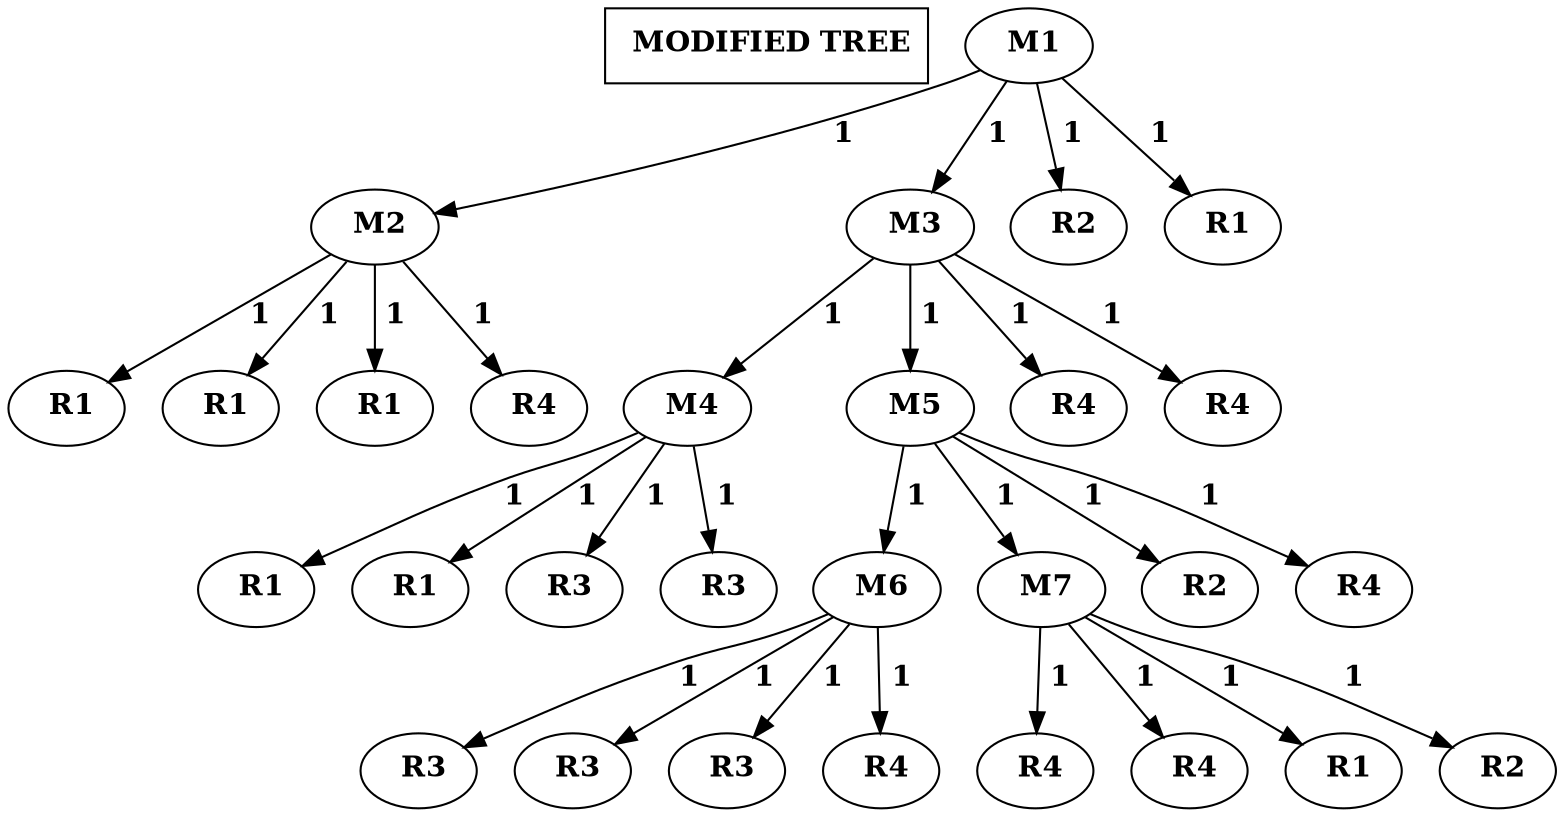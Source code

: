 digraph G {
tree[label=< <B>MODIFIED TREE</B>> shape=RECTANGLE style=BOLD ]
    1 [label=< <B>M1</B>>];
    2 [label=< <B>M2</B>>];
    1 -> 2 [label=< <B>1</B>>];
    1 [label=< <B>M1</B>>];
    3 [label=< <B>M3</B>>];
    1 -> 3 [label=< <B>1</B>>];
    1 [label=< <B>M1</B>>];
    100 [label=< <B>R2</B>>];
    1 -> 100 [label=< <B>1</B>>];
    1 [label=< <B>M1</B>>];
    200 [label=< <B>R1</B>>];
    1 -> 200 [label=< <B>1</B>>];
    3 [label=< <B>M3</B>>];
    4 [label=< <B>M4</B>>];
    3 -> 4 [label=< <B>1</B>>];
    3 [label=< <B>M3</B>>];
    5 [label=< <B>M5</B>>];
    3 -> 5 [label=< <B>1</B>>];
    3 [label=< <B>M3</B>>];
    300 [label=< <B>R4</B>>];
    3 -> 300 [label=< <B>1</B>>];
    3 [label=< <B>M3</B>>];
    400 [label=< <B>R4</B>>];
    3 -> 400 [label=< <B>1</B>>];
    5 [label=< <B>M5</B>>];
    6 [label=< <B>M6</B>>];
    5 -> 6 [label=< <B>1</B>>];
    5 [label=< <B>M5</B>>];
    7 [label=< <B>M7</B>>];
    5 -> 7 [label=< <B>1</B>>];
    5 [label=< <B>M5</B>>];
    500 [label=< <B>R2</B>>];
    5 -> 500 [label=< <B>1</B>>];
    5 [label=< <B>M5</B>>];
    600 [label=< <B>R4</B>>];
    5 -> 600 [label=< <B>1</B>>];
    2 [label=< <B>M2</B>>];
    700 [label=< <B>R1</B>>];
    2 -> 700 [label=< <B>1</B>>];
    2 [label=< <B>M2</B>>];
    800 [label=< <B>R1</B>>];
    2 -> 800 [label=< <B>1</B>>];
    2 [label=< <B>M2</B>>];
    900 [label=< <B>R1</B>>];
    2 -> 900 [label=< <B>1</B>>];
    2 [label=< <B>M2</B>>];
    1000 [label=< <B>R4</B>>];
    2 -> 1000 [label=< <B>1</B>>];
    4 [label=< <B>M4</B>>];
    1100 [label=< <B>R1</B>>];
    4 -> 1100 [label=< <B>1</B>>];
    4 [label=< <B>M4</B>>];
    1200 [label=< <B>R1</B>>];
    4 -> 1200 [label=< <B>1</B>>];
    4 [label=< <B>M4</B>>];
    1300 [label=< <B>R3</B>>];
    4 -> 1300 [label=< <B>1</B>>];
    4 [label=< <B>M4</B>>];
    1400 [label=< <B>R3</B>>];
    4 -> 1400 [label=< <B>1</B>>];
    6 [label=< <B>M6</B>>];
    1500 [label=< <B>R3</B>>];
    6 -> 1500 [label=< <B>1</B>>];
    6 [label=< <B>M6</B>>];
    1600 [label=< <B>R3</B>>];
    6 -> 1600 [label=< <B>1</B>>];
    6 [label=< <B>M6</B>>];
    1700 [label=< <B>R3</B>>];
    6 -> 1700 [label=< <B>1</B>>];
    6 [label=< <B>M6</B>>];
    1800 [label=< <B>R4</B>>];
    6 -> 1800 [label=< <B>1</B>>];
    7 [label=< <B>M7</B>>];
    1900 [label=< <B>R4</B>>];
    7 -> 1900 [label=< <B>1</B>>];
    7 [label=< <B>M7</B>>];
    2000 [label=< <B>R4</B>>];
    7 -> 2000 [label=< <B>1</B>>];
    7 [label=< <B>M7</B>>];
    2100 [label=< <B>R1</B>>];
    7 -> 2100 [label=< <B>1</B>>];
    7 [label=< <B>M7</B>>];
    2200 [label=< <B>R2</B>>];
    7 -> 2200 [label=< <B>1</B>>];
}